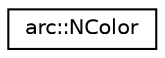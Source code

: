 digraph "Graphical Class Hierarchy"
{
 // LATEX_PDF_SIZE
  edge [fontname="Helvetica",fontsize="10",labelfontname="Helvetica",labelfontsize="10"];
  node [fontname="Helvetica",fontsize="10",shape=record];
  rankdir="LR";
  Node0 [label="arc::NColor",height=0.2,width=0.4,color="black", fillcolor="white", style="filled",URL="$classarc_1_1NColor.html",tooltip=" "];
}
